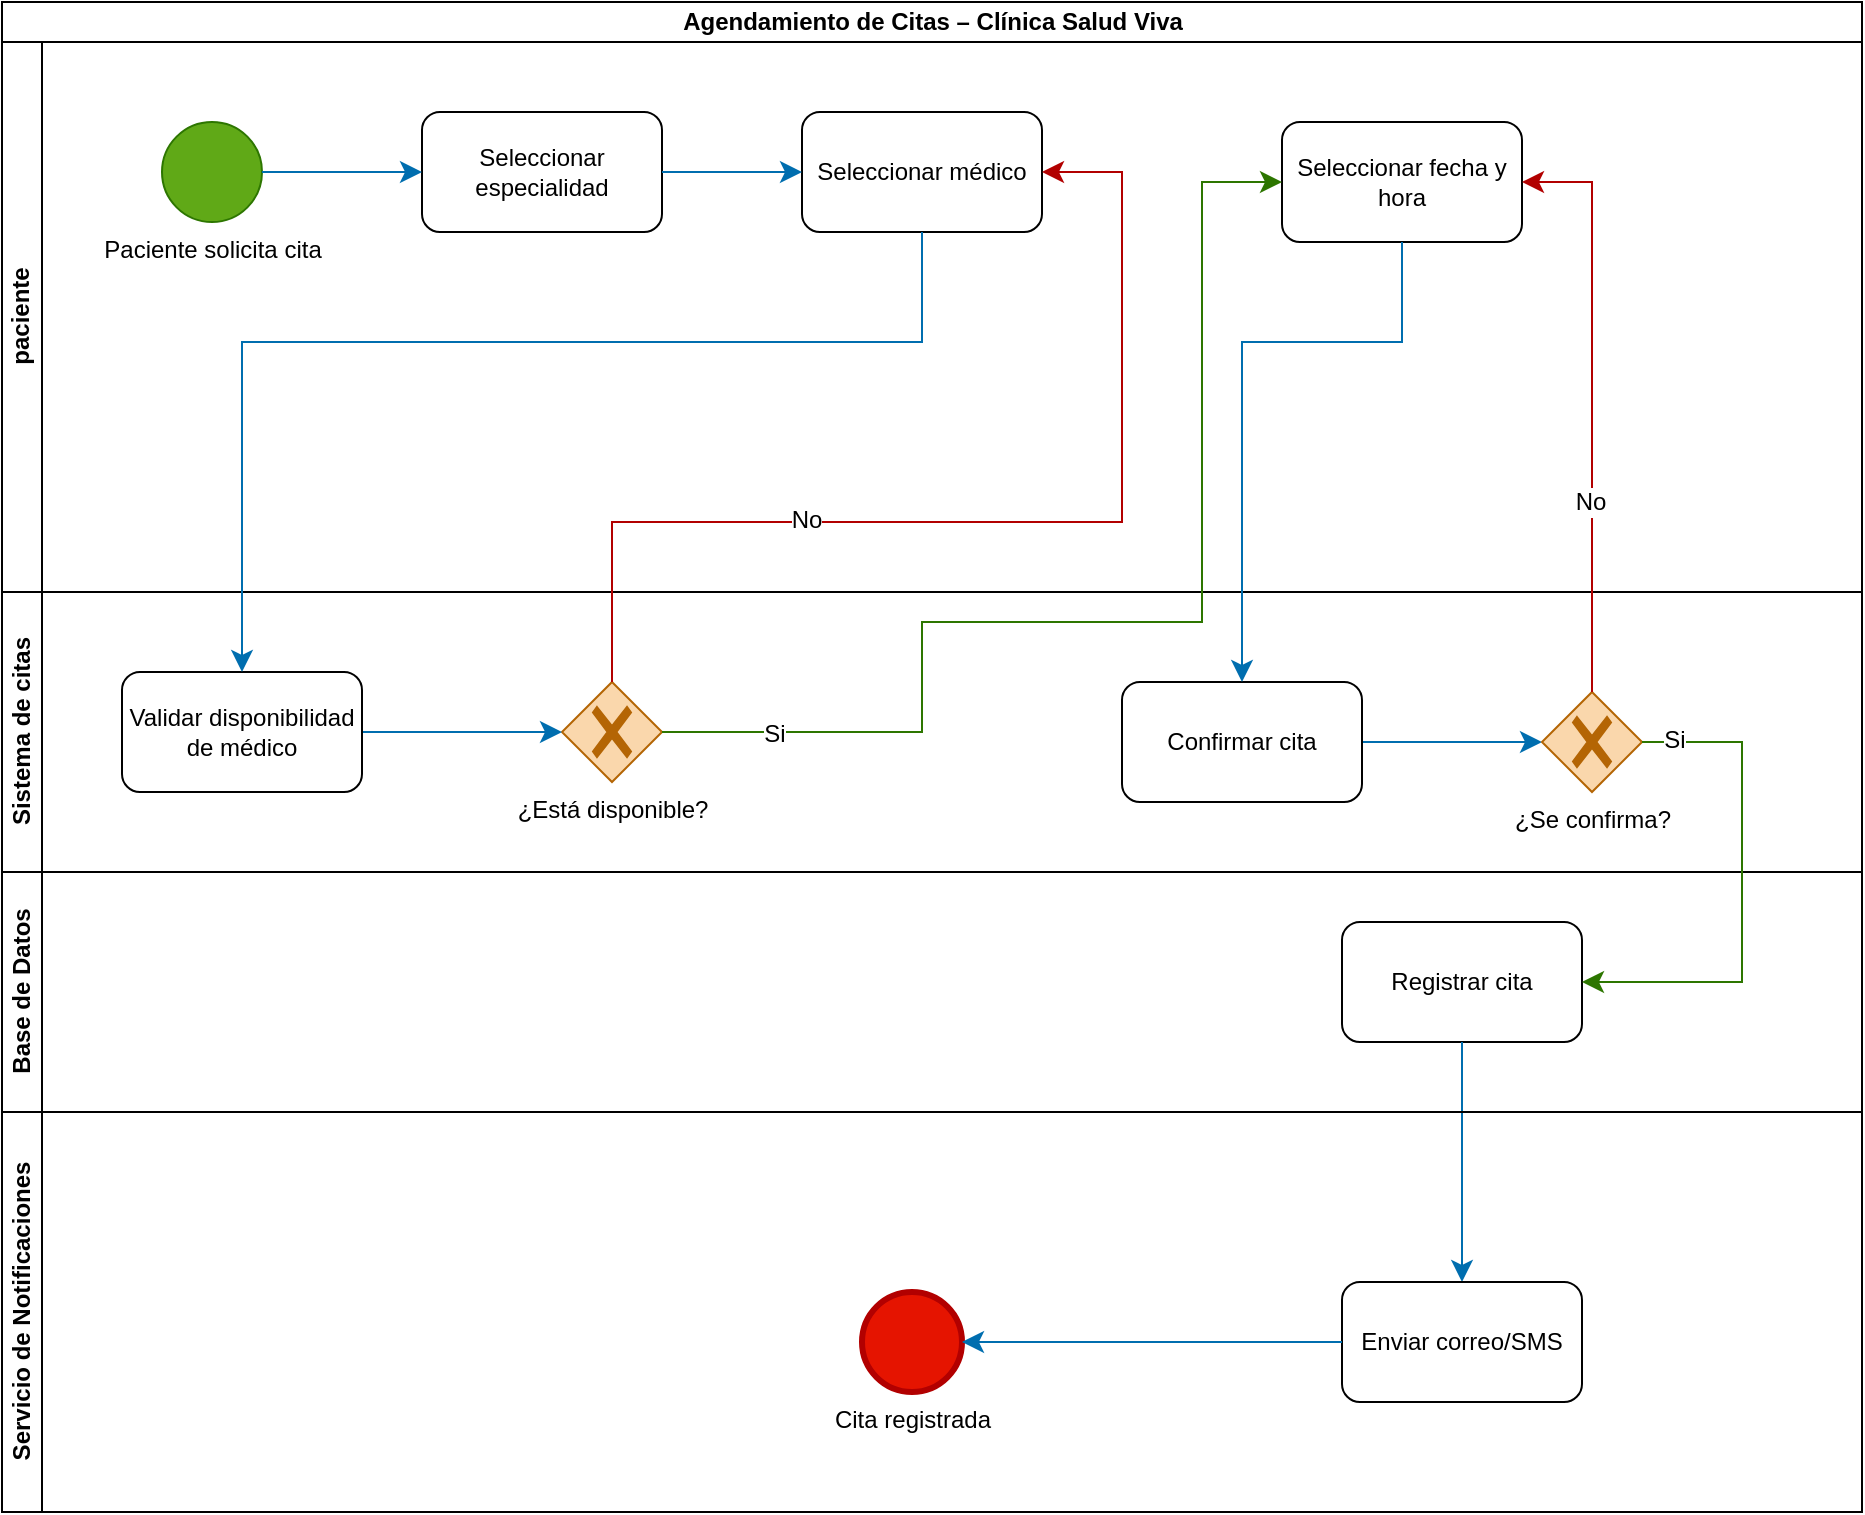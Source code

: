 <mxfile version="28.1.0">
  <diagram name="Página-1" id="ssXGepgER0dBmCo74H64">
    <mxGraphModel dx="1042" dy="579" grid="1" gridSize="10" guides="1" tooltips="1" connect="1" arrows="1" fold="1" page="1" pageScale="1" pageWidth="1169" pageHeight="827" math="0" shadow="0">
      <root>
        <mxCell id="0" />
        <mxCell id="1" parent="0" />
        <mxCell id="gclYoHtCiaGFcKxHTQbx-9" value="Agendamiento de Citas – Clínica Salud Viva" style="swimlane;childLayout=stackLayout;resizeParent=1;resizeParentMax=0;horizontal=1;startSize=20;horizontalStack=0;html=1;" vertex="1" parent="1">
          <mxGeometry x="100" y="30" width="930" height="755" as="geometry" />
        </mxCell>
        <mxCell id="gclYoHtCiaGFcKxHTQbx-10" value="paciente" style="swimlane;startSize=20;horizontal=0;html=1;" vertex="1" parent="gclYoHtCiaGFcKxHTQbx-9">
          <mxGeometry y="20" width="930" height="275" as="geometry" />
        </mxCell>
        <mxCell id="gclYoHtCiaGFcKxHTQbx-15" value="&lt;font style=&quot;color: light-dark(rgb(0, 0, 0), rgb(255, 255, 255));&quot;&gt;Paciente solicita cita&lt;/font&gt;" style="points=[[0.145,0.145,0],[0.5,0,0],[0.855,0.145,0],[1,0.5,0],[0.855,0.855,0],[0.5,1,0],[0.145,0.855,0],[0,0.5,0]];shape=mxgraph.bpmn.event;html=1;verticalLabelPosition=bottom;labelBackgroundColor=#ffffff;verticalAlign=top;align=center;perimeter=ellipsePerimeter;outlineConnect=0;aspect=fixed;outline=standard;symbol=general;fillColor=#60a917;fontColor=#ffffff;strokeColor=#2D7600;" vertex="1" parent="gclYoHtCiaGFcKxHTQbx-10">
          <mxGeometry x="80" y="40" width="50" height="50" as="geometry" />
        </mxCell>
        <mxCell id="gclYoHtCiaGFcKxHTQbx-16" value="Seleccionar especialidad" style="rounded=1;whiteSpace=wrap;html=1;" vertex="1" parent="gclYoHtCiaGFcKxHTQbx-10">
          <mxGeometry x="210" y="35" width="120" height="60" as="geometry" />
        </mxCell>
        <mxCell id="gclYoHtCiaGFcKxHTQbx-17" value="Seleccionar médico" style="rounded=1;whiteSpace=wrap;html=1;" vertex="1" parent="gclYoHtCiaGFcKxHTQbx-10">
          <mxGeometry x="400" y="35" width="120" height="60" as="geometry" />
        </mxCell>
        <mxCell id="gclYoHtCiaGFcKxHTQbx-22" value="&lt;span data-end=&quot;585&quot; data-start=&quot;557&quot;&gt;Seleccionar fecha y hora&lt;/span&gt;" style="rounded=1;whiteSpace=wrap;html=1;" vertex="1" parent="gclYoHtCiaGFcKxHTQbx-10">
          <mxGeometry x="640" y="40" width="120" height="60" as="geometry" />
        </mxCell>
        <mxCell id="gclYoHtCiaGFcKxHTQbx-23" value="" style="endArrow=classic;html=1;rounded=0;fontSize=12;startSize=8;endSize=8;curved=1;exitX=1;exitY=0.5;exitDx=0;exitDy=0;exitPerimeter=0;entryX=0;entryY=0.5;entryDx=0;entryDy=0;fillColor=#1ba1e2;strokeColor=#006EAF;" edge="1" parent="gclYoHtCiaGFcKxHTQbx-10" source="gclYoHtCiaGFcKxHTQbx-15" target="gclYoHtCiaGFcKxHTQbx-16">
          <mxGeometry width="50" height="50" relative="1" as="geometry">
            <mxPoint x="440" y="220" as="sourcePoint" />
            <mxPoint x="200" y="70" as="targetPoint" />
          </mxGeometry>
        </mxCell>
        <mxCell id="gclYoHtCiaGFcKxHTQbx-24" value="" style="endArrow=classic;html=1;rounded=0;fontSize=12;startSize=8;endSize=8;curved=1;exitX=1;exitY=0.5;exitDx=0;exitDy=0;entryX=0;entryY=0.5;entryDx=0;entryDy=0;fillColor=#1ba1e2;strokeColor=#006EAF;" edge="1" parent="gclYoHtCiaGFcKxHTQbx-10" source="gclYoHtCiaGFcKxHTQbx-16" target="gclYoHtCiaGFcKxHTQbx-17">
          <mxGeometry width="50" height="50" relative="1" as="geometry">
            <mxPoint x="340" y="80" as="sourcePoint" />
            <mxPoint x="490" y="170" as="targetPoint" />
          </mxGeometry>
        </mxCell>
        <mxCell id="gclYoHtCiaGFcKxHTQbx-11" value="Sistema de citas" style="swimlane;startSize=20;horizontal=0;html=1;" vertex="1" parent="gclYoHtCiaGFcKxHTQbx-9">
          <mxGeometry y="295" width="930" height="140" as="geometry" />
        </mxCell>
        <mxCell id="gclYoHtCiaGFcKxHTQbx-21" value="¿Está disponible?" style="points=[[0.25,0.25,0],[0.5,0,0],[0.75,0.25,0],[1,0.5,0],[0.75,0.75,0],[0.5,1,0],[0.25,0.75,0],[0,0.5,0]];shape=mxgraph.bpmn.gateway2;html=1;verticalLabelPosition=bottom;labelBackgroundColor=#ffffff;verticalAlign=top;align=center;perimeter=rhombusPerimeter;outlineConnect=0;outline=none;symbol=none;gwType=exclusive;fillColor=#fad7ac;strokeColor=#b46504;" vertex="1" parent="gclYoHtCiaGFcKxHTQbx-11">
          <mxGeometry x="280" y="45" width="50" height="50" as="geometry" />
        </mxCell>
        <mxCell id="gclYoHtCiaGFcKxHTQbx-48" value="" style="edgeStyle=none;curved=1;rounded=0;orthogonalLoop=1;jettySize=auto;html=1;fontSize=12;startSize=8;endSize=8;fillColor=#1ba1e2;strokeColor=#006EAF;" edge="1" parent="gclYoHtCiaGFcKxHTQbx-11" source="gclYoHtCiaGFcKxHTQbx-46" target="gclYoHtCiaGFcKxHTQbx-21">
          <mxGeometry relative="1" as="geometry" />
        </mxCell>
        <mxCell id="gclYoHtCiaGFcKxHTQbx-46" value="Validar disponibilidad de médico" style="rounded=1;whiteSpace=wrap;html=1;" vertex="1" parent="gclYoHtCiaGFcKxHTQbx-11">
          <mxGeometry x="60" y="40" width="120" height="60" as="geometry" />
        </mxCell>
        <mxCell id="gclYoHtCiaGFcKxHTQbx-54" value="" style="edgeStyle=none;curved=1;rounded=0;orthogonalLoop=1;jettySize=auto;html=1;fontSize=12;startSize=8;endSize=8;fillColor=#1ba1e2;strokeColor=#006EAF;" edge="1" parent="gclYoHtCiaGFcKxHTQbx-11" source="gclYoHtCiaGFcKxHTQbx-51" target="gclYoHtCiaGFcKxHTQbx-53">
          <mxGeometry relative="1" as="geometry" />
        </mxCell>
        <mxCell id="gclYoHtCiaGFcKxHTQbx-51" value="Confirmar cita" style="rounded=1;whiteSpace=wrap;html=1;" vertex="1" parent="gclYoHtCiaGFcKxHTQbx-11">
          <mxGeometry x="560" y="45" width="120" height="60" as="geometry" />
        </mxCell>
        <mxCell id="gclYoHtCiaGFcKxHTQbx-53" value="¿Se confirma?" style="points=[[0.25,0.25,0],[0.5,0,0],[0.75,0.25,0],[1,0.5,0],[0.75,0.75,0],[0.5,1,0],[0.25,0.75,0],[0,0.5,0]];shape=mxgraph.bpmn.gateway2;html=1;verticalLabelPosition=bottom;labelBackgroundColor=#ffffff;verticalAlign=top;align=center;perimeter=rhombusPerimeter;outlineConnect=0;outline=none;symbol=none;gwType=exclusive;fillColor=#fad7ac;strokeColor=#b46504;" vertex="1" parent="gclYoHtCiaGFcKxHTQbx-11">
          <mxGeometry x="770" y="50" width="50" height="50" as="geometry" />
        </mxCell>
        <mxCell id="gclYoHtCiaGFcKxHTQbx-12" value="Base de Datos" style="swimlane;startSize=20;horizontal=0;html=1;" vertex="1" parent="gclYoHtCiaGFcKxHTQbx-9">
          <mxGeometry y="435" width="930" height="120" as="geometry" />
        </mxCell>
        <mxCell id="gclYoHtCiaGFcKxHTQbx-59" value="Registrar cita" style="rounded=1;whiteSpace=wrap;html=1;" vertex="1" parent="gclYoHtCiaGFcKxHTQbx-12">
          <mxGeometry x="670" y="25" width="120" height="60" as="geometry" />
        </mxCell>
        <mxCell id="gclYoHtCiaGFcKxHTQbx-28" value="" style="endArrow=classic;html=1;rounded=0;fontSize=12;startSize=8;endSize=8;curved=0;exitX=1;exitY=0.5;exitDx=0;exitDy=0;exitPerimeter=0;entryX=0;entryY=0.5;entryDx=0;entryDy=0;fillColor=#60a917;strokeColor=#2D7600;" edge="1" parent="gclYoHtCiaGFcKxHTQbx-9" source="gclYoHtCiaGFcKxHTQbx-21" target="gclYoHtCiaGFcKxHTQbx-22">
          <mxGeometry width="50" height="50" relative="1" as="geometry">
            <mxPoint x="440" y="240" as="sourcePoint" />
            <mxPoint x="490" y="190" as="targetPoint" />
            <Array as="points">
              <mxPoint x="460" y="365" />
              <mxPoint x="460" y="310" />
              <mxPoint x="600" y="310" />
              <mxPoint x="600" y="90" />
            </Array>
          </mxGeometry>
        </mxCell>
        <mxCell id="gclYoHtCiaGFcKxHTQbx-31" value="Si" style="edgeLabel;html=1;align=center;verticalAlign=middle;resizable=0;points=[];fontSize=12;" vertex="1" connectable="0" parent="gclYoHtCiaGFcKxHTQbx-28">
          <mxGeometry x="-0.809" y="-1" relative="1" as="geometry">
            <mxPoint as="offset" />
          </mxGeometry>
        </mxCell>
        <mxCell id="gclYoHtCiaGFcKxHTQbx-47" value="" style="edgeStyle=none;curved=0;rounded=0;orthogonalLoop=1;jettySize=auto;html=1;fontSize=12;startSize=8;endSize=8;fillColor=#1ba1e2;strokeColor=#006EAF;" edge="1" parent="gclYoHtCiaGFcKxHTQbx-9" source="gclYoHtCiaGFcKxHTQbx-17" target="gclYoHtCiaGFcKxHTQbx-46">
          <mxGeometry relative="1" as="geometry">
            <Array as="points">
              <mxPoint x="460" y="170" />
              <mxPoint x="120" y="170" />
            </Array>
          </mxGeometry>
        </mxCell>
        <mxCell id="gclYoHtCiaGFcKxHTQbx-49" value="" style="endArrow=classic;html=1;rounded=0;fontSize=12;startSize=8;endSize=8;curved=0;exitX=0.5;exitY=0;exitDx=0;exitDy=0;exitPerimeter=0;entryX=1;entryY=0.5;entryDx=0;entryDy=0;fillColor=#e51400;strokeColor=#B20000;" edge="1" parent="gclYoHtCiaGFcKxHTQbx-9" source="gclYoHtCiaGFcKxHTQbx-21" target="gclYoHtCiaGFcKxHTQbx-17">
          <mxGeometry width="50" height="50" relative="1" as="geometry">
            <mxPoint x="440" y="330" as="sourcePoint" />
            <mxPoint x="490" y="280" as="targetPoint" />
            <Array as="points">
              <mxPoint x="305" y="260" />
              <mxPoint x="435" y="260" />
              <mxPoint x="560" y="260" />
              <mxPoint x="560" y="85" />
            </Array>
          </mxGeometry>
        </mxCell>
        <mxCell id="gclYoHtCiaGFcKxHTQbx-50" value="No" style="edgeLabel;html=1;align=center;verticalAlign=middle;resizable=0;points=[];fontSize=12;" vertex="1" connectable="0" parent="gclYoHtCiaGFcKxHTQbx-49">
          <mxGeometry x="-0.356" y="1" relative="1" as="geometry">
            <mxPoint as="offset" />
          </mxGeometry>
        </mxCell>
        <mxCell id="gclYoHtCiaGFcKxHTQbx-52" value="" style="endArrow=classic;html=1;rounded=0;fontSize=12;startSize=8;endSize=8;curved=0;exitX=0.5;exitY=1;exitDx=0;exitDy=0;entryX=0.5;entryY=0;entryDx=0;entryDy=0;fillColor=#1ba1e2;strokeColor=#006EAF;" edge="1" parent="gclYoHtCiaGFcKxHTQbx-9" source="gclYoHtCiaGFcKxHTQbx-22" target="gclYoHtCiaGFcKxHTQbx-51">
          <mxGeometry width="50" height="50" relative="1" as="geometry">
            <mxPoint x="430" y="330" as="sourcePoint" />
            <mxPoint x="480" y="280" as="targetPoint" />
            <Array as="points">
              <mxPoint x="700" y="170" />
              <mxPoint x="620" y="170" />
            </Array>
          </mxGeometry>
        </mxCell>
        <mxCell id="gclYoHtCiaGFcKxHTQbx-57" value="" style="endArrow=classic;html=1;rounded=0;fontSize=12;startSize=8;endSize=8;curved=0;entryX=1;entryY=0.5;entryDx=0;entryDy=0;exitX=0.5;exitY=0;exitDx=0;exitDy=0;exitPerimeter=0;fillColor=#e51400;strokeColor=#B20000;" edge="1" parent="gclYoHtCiaGFcKxHTQbx-9" source="gclYoHtCiaGFcKxHTQbx-53" target="gclYoHtCiaGFcKxHTQbx-22">
          <mxGeometry width="50" height="50" relative="1" as="geometry">
            <mxPoint x="770" y="330" as="sourcePoint" />
            <mxPoint x="820" y="280" as="targetPoint" />
            <Array as="points">
              <mxPoint x="795" y="90" />
            </Array>
          </mxGeometry>
        </mxCell>
        <mxCell id="gclYoHtCiaGFcKxHTQbx-58" value="No" style="edgeLabel;html=1;align=center;verticalAlign=middle;resizable=0;points=[];fontSize=12;" vertex="1" connectable="0" parent="gclYoHtCiaGFcKxHTQbx-57">
          <mxGeometry x="-0.341" y="1" relative="1" as="geometry">
            <mxPoint as="offset" />
          </mxGeometry>
        </mxCell>
        <mxCell id="gclYoHtCiaGFcKxHTQbx-60" value="" style="endArrow=classic;html=1;rounded=0;fontSize=12;startSize=8;endSize=8;curved=0;exitX=1;exitY=0.5;exitDx=0;exitDy=0;exitPerimeter=0;entryX=1;entryY=0.5;entryDx=0;entryDy=0;fillColor=#60a917;strokeColor=#2D7600;" edge="1" parent="gclYoHtCiaGFcKxHTQbx-9" source="gclYoHtCiaGFcKxHTQbx-53" target="gclYoHtCiaGFcKxHTQbx-59">
          <mxGeometry width="50" height="50" relative="1" as="geometry">
            <mxPoint x="510" y="630" as="sourcePoint" />
            <mxPoint x="560" y="580" as="targetPoint" />
            <Array as="points">
              <mxPoint x="870" y="370" />
              <mxPoint x="870" y="490" />
            </Array>
          </mxGeometry>
        </mxCell>
        <mxCell id="gclYoHtCiaGFcKxHTQbx-61" value="Si" style="edgeLabel;html=1;align=center;verticalAlign=middle;resizable=0;points=[];fontSize=12;" vertex="1" connectable="0" parent="gclYoHtCiaGFcKxHTQbx-60">
          <mxGeometry x="-0.876" y="1" relative="1" as="geometry">
            <mxPoint as="offset" />
          </mxGeometry>
        </mxCell>
        <mxCell id="gclYoHtCiaGFcKxHTQbx-64" value="" style="edgeStyle=none;curved=1;rounded=0;orthogonalLoop=1;jettySize=auto;html=1;fontSize=12;startSize=8;endSize=8;fillColor=#1ba1e2;strokeColor=#006EAF;" edge="1" parent="gclYoHtCiaGFcKxHTQbx-9" source="gclYoHtCiaGFcKxHTQbx-59" target="gclYoHtCiaGFcKxHTQbx-63">
          <mxGeometry relative="1" as="geometry" />
        </mxCell>
        <mxCell id="gclYoHtCiaGFcKxHTQbx-14" value="Servicio de Notificaciones" style="swimlane;startSize=20;horizontal=0;html=1;" vertex="1" parent="gclYoHtCiaGFcKxHTQbx-9">
          <mxGeometry y="555" width="930" height="200" as="geometry" />
        </mxCell>
        <mxCell id="gclYoHtCiaGFcKxHTQbx-63" value="Enviar correo/SMS" style="whiteSpace=wrap;html=1;rounded=1;" vertex="1" parent="gclYoHtCiaGFcKxHTQbx-14">
          <mxGeometry x="670" y="85" width="120" height="60" as="geometry" />
        </mxCell>
        <mxCell id="gclYoHtCiaGFcKxHTQbx-65" value="&lt;font style=&quot;color: light-dark(rgb(0, 0, 0), rgb(255, 255, 255));&quot;&gt;Cita &lt;span&gt;registrada&lt;/span&gt;&lt;/font&gt;" style="points=[[0.145,0.145,0],[0.5,0,0],[0.855,0.145,0],[1,0.5,0],[0.855,0.855,0],[0.5,1,0],[0.145,0.855,0],[0,0.5,0]];shape=mxgraph.bpmn.event;html=1;verticalLabelPosition=bottom;labelBackgroundColor=#ffffff;verticalAlign=top;align=center;perimeter=ellipsePerimeter;outlineConnect=0;aspect=fixed;outline=end;symbol=terminate2;fillColor=light-dark(#E51400,#FF3D3D);fontColor=#ffffff;strokeColor=#B20000;" vertex="1" parent="gclYoHtCiaGFcKxHTQbx-14">
          <mxGeometry x="430" y="90" width="50" height="50" as="geometry" />
        </mxCell>
        <mxCell id="gclYoHtCiaGFcKxHTQbx-66" value="" style="endArrow=classic;html=1;rounded=0;fontSize=12;startSize=8;endSize=8;curved=1;entryX=1;entryY=0.5;entryDx=0;entryDy=0;entryPerimeter=0;exitX=0;exitY=0.5;exitDx=0;exitDy=0;fillColor=#1ba1e2;strokeColor=#006EAF;" edge="1" parent="gclYoHtCiaGFcKxHTQbx-14" source="gclYoHtCiaGFcKxHTQbx-63" target="gclYoHtCiaGFcKxHTQbx-65">
          <mxGeometry width="50" height="50" relative="1" as="geometry">
            <mxPoint x="490" y="-25" as="sourcePoint" />
            <mxPoint x="540" y="-75" as="targetPoint" />
            <Array as="points">
              <mxPoint x="580" y="115" />
            </Array>
          </mxGeometry>
        </mxCell>
      </root>
    </mxGraphModel>
  </diagram>
</mxfile>
